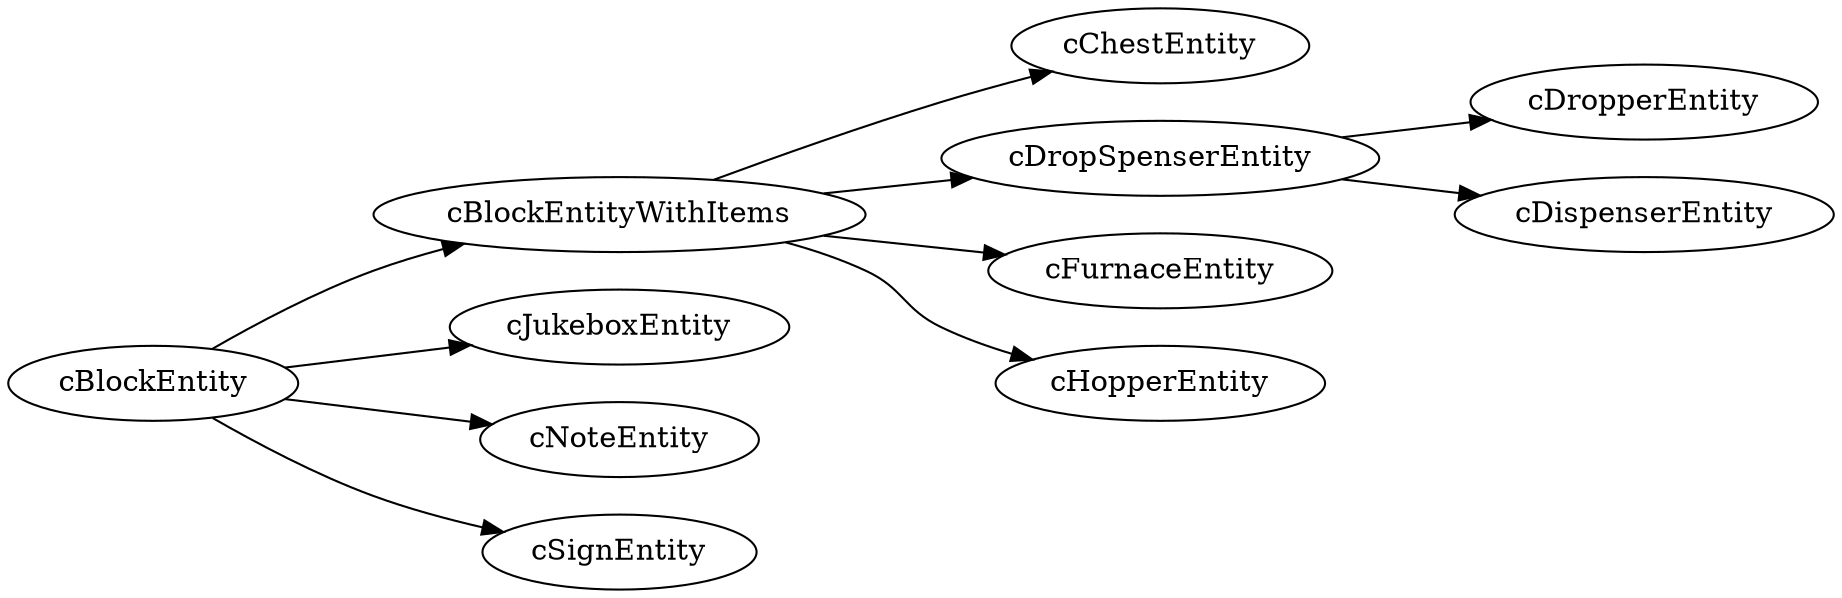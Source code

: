 digraph
{
rankdir=LR

cBlockEntity -> cBlockEntityWithItems
cBlockEntity -> cJukeboxEntity
cBlockEntity -> cNoteEntity
cBlockEntity -> cSignEntity
cBlockEntityWithItems -> cChestEntity
cBlockEntityWithItems -> cDropSpenserEntity
cBlockEntityWithItems -> cFurnaceEntity
cBlockEntityWithItems -> cHopperEntity
cDropSpenserEntity -> cDropperEntity
cDropSpenserEntity -> cDispenserEntity
}
